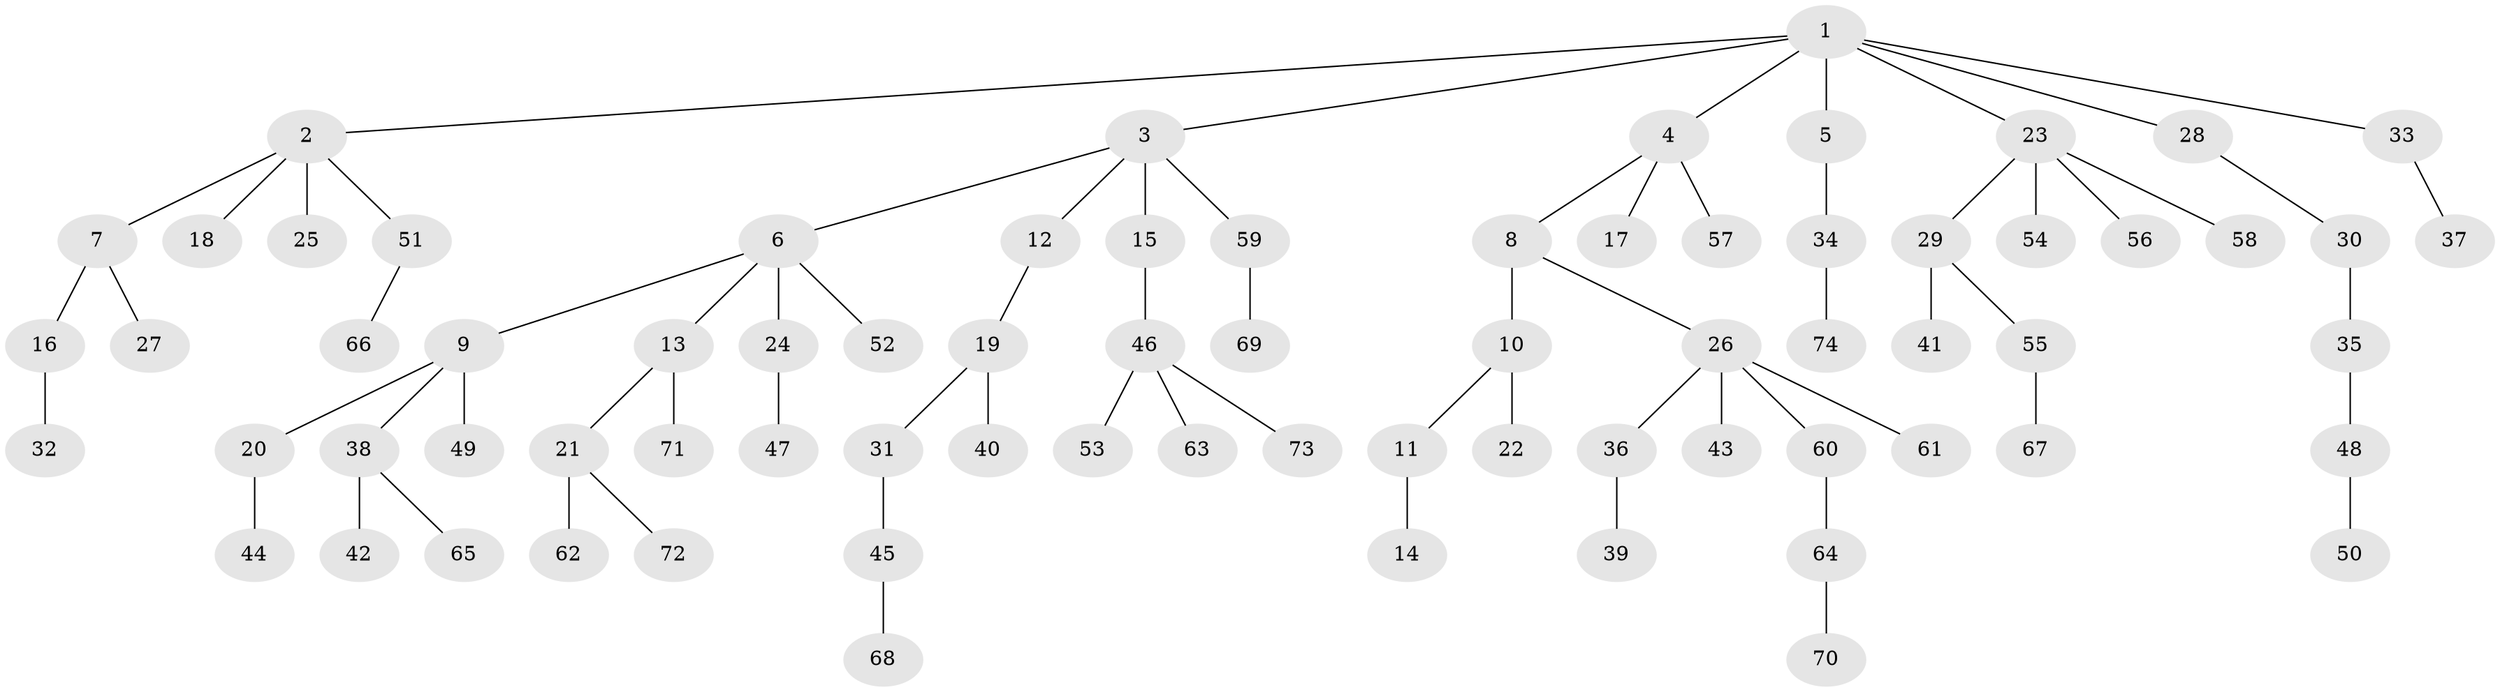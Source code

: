 // Generated by graph-tools (version 1.1) at 2025/50/03/09/25 03:50:26]
// undirected, 74 vertices, 73 edges
graph export_dot {
graph [start="1"]
  node [color=gray90,style=filled];
  1;
  2;
  3;
  4;
  5;
  6;
  7;
  8;
  9;
  10;
  11;
  12;
  13;
  14;
  15;
  16;
  17;
  18;
  19;
  20;
  21;
  22;
  23;
  24;
  25;
  26;
  27;
  28;
  29;
  30;
  31;
  32;
  33;
  34;
  35;
  36;
  37;
  38;
  39;
  40;
  41;
  42;
  43;
  44;
  45;
  46;
  47;
  48;
  49;
  50;
  51;
  52;
  53;
  54;
  55;
  56;
  57;
  58;
  59;
  60;
  61;
  62;
  63;
  64;
  65;
  66;
  67;
  68;
  69;
  70;
  71;
  72;
  73;
  74;
  1 -- 2;
  1 -- 3;
  1 -- 4;
  1 -- 5;
  1 -- 23;
  1 -- 28;
  1 -- 33;
  2 -- 7;
  2 -- 18;
  2 -- 25;
  2 -- 51;
  3 -- 6;
  3 -- 12;
  3 -- 15;
  3 -- 59;
  4 -- 8;
  4 -- 17;
  4 -- 57;
  5 -- 34;
  6 -- 9;
  6 -- 13;
  6 -- 24;
  6 -- 52;
  7 -- 16;
  7 -- 27;
  8 -- 10;
  8 -- 26;
  9 -- 20;
  9 -- 38;
  9 -- 49;
  10 -- 11;
  10 -- 22;
  11 -- 14;
  12 -- 19;
  13 -- 21;
  13 -- 71;
  15 -- 46;
  16 -- 32;
  19 -- 31;
  19 -- 40;
  20 -- 44;
  21 -- 62;
  21 -- 72;
  23 -- 29;
  23 -- 54;
  23 -- 56;
  23 -- 58;
  24 -- 47;
  26 -- 36;
  26 -- 43;
  26 -- 60;
  26 -- 61;
  28 -- 30;
  29 -- 41;
  29 -- 55;
  30 -- 35;
  31 -- 45;
  33 -- 37;
  34 -- 74;
  35 -- 48;
  36 -- 39;
  38 -- 42;
  38 -- 65;
  45 -- 68;
  46 -- 53;
  46 -- 63;
  46 -- 73;
  48 -- 50;
  51 -- 66;
  55 -- 67;
  59 -- 69;
  60 -- 64;
  64 -- 70;
}
